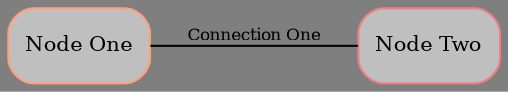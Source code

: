 graph g {
	
		rankdir = LR
		bgcolor= grey50
	
	node [
		fontsize = "10"
		shape = box
		style = "rounded,filled"
	]
 
	myNode1 [
		label = "Node One"
		color = lightsalmon
		fillcolor = grey75
		pos = "0,0"
	]
	myNode2 [
		label = "Node Two"
		color = lightcoral
		fillcolor = grey75
		pos = "1,1"
	]
	
 
	myNode1 -- myNode2 [ penwidth = 1, fontsize = 8, label = "Connection One" ]

 

}
